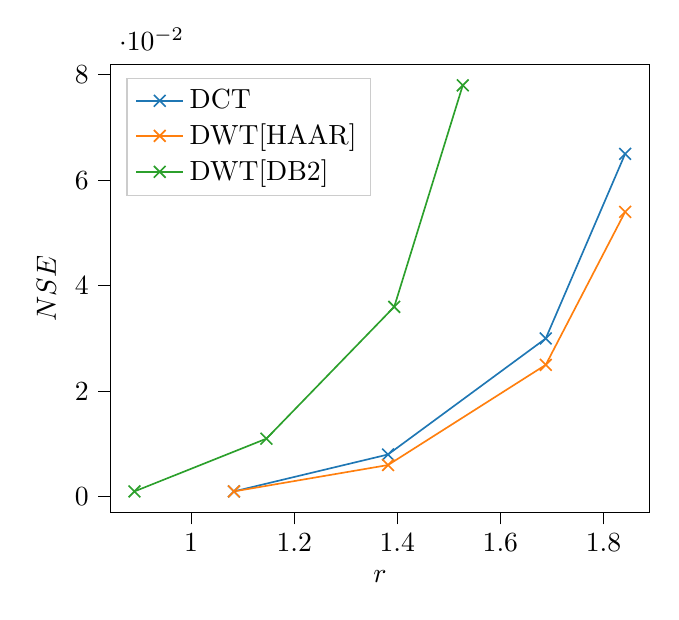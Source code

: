 % This file was created with tikzplotlib v0.10.1.
\begin{tikzpicture}

\definecolor{darkgray176}{RGB}{176,176,176}
\definecolor{darkorange25512714}{RGB}{255,127,14}
\definecolor{forestgreen4416044}{RGB}{44,160,44}
\definecolor{lightgray204}{RGB}{204,204,204}
\definecolor{steelblue31119180}{RGB}{31,119,180}

\begin{axis}[
legend cell align={left},
legend style={
  fill opacity=0.8,
  draw opacity=1,
  text opacity=1,
  at={(0.03,0.97)},
  anchor=north west,
  draw=lightgray204
},
tick align=outside,
tick pos=left,
x grid style={darkgray176},
xlabel={\(\displaystyle r\)},
xmin=0.843, xmax=1.89,
xtick style={color=black},
y grid style={darkgray176},
ylabel={\(\displaystyle NSE\)},
ymin=-0.003, ymax=0.082,
ytick style={color=black}
]
\addplot [semithick, steelblue31119180, mark=x, mark size=3.0, mark options={solid}]
table {%
1.842 0.065
1.688 0.03
1.382 0.008
1.083 0.001
};
\addlegendentry{DCT}
\addplot [semithick, darkorange25512714, mark=x, mark size=3.0, mark options={solid}]
table {%
1.842 0.054
1.688 0.025
1.382 0.006
1.083 0.001
};
\addlegendentry{DWT[HAAR]}
\addplot [semithick, forestgreen4416044, mark=x, mark size=3.0, mark options={solid}]
table {%
1.527 0.078
1.394 0.036
1.146 0.011
0.89 0.001
};
\addlegendentry{DWT[DB2]}
\end{axis}

\end{tikzpicture}

